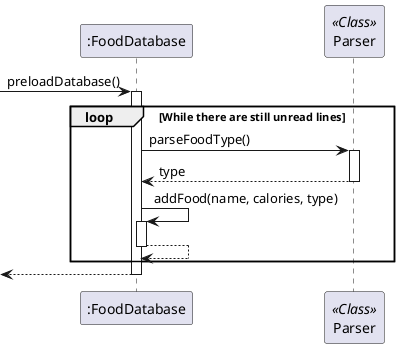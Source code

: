 @startuml
'https://plantuml.com/sequence-diagram


-> ":FoodDatabase": preloadDatabase()
participant Parser << Class >>
activate ":FoodDatabase"

loop While there are still unread lines

    ":FoodDatabase" -> Parser: parseFoodType()
    activate Parser
    return type

    ":FoodDatabase" -> ":FoodDatabase": addFood(name, calories, type)
    activate ":FoodDatabase"
    return


end

return
@enduml
